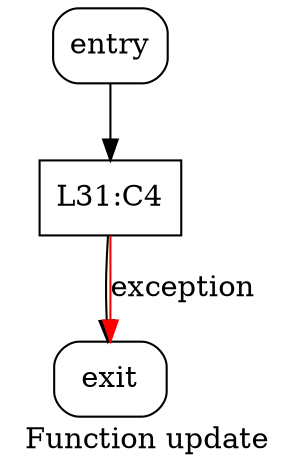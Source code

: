 digraph CFG {
node [shape="box"]
label = "Function update"
n25 [label="entry", style="rounded"]
n26 [label="L31:C4"]
n27 [label="exit", style="rounded"]
n25 -> n26 []
n26 -> n27 []
n26 -> n27 [color="red", label="exception"]
}